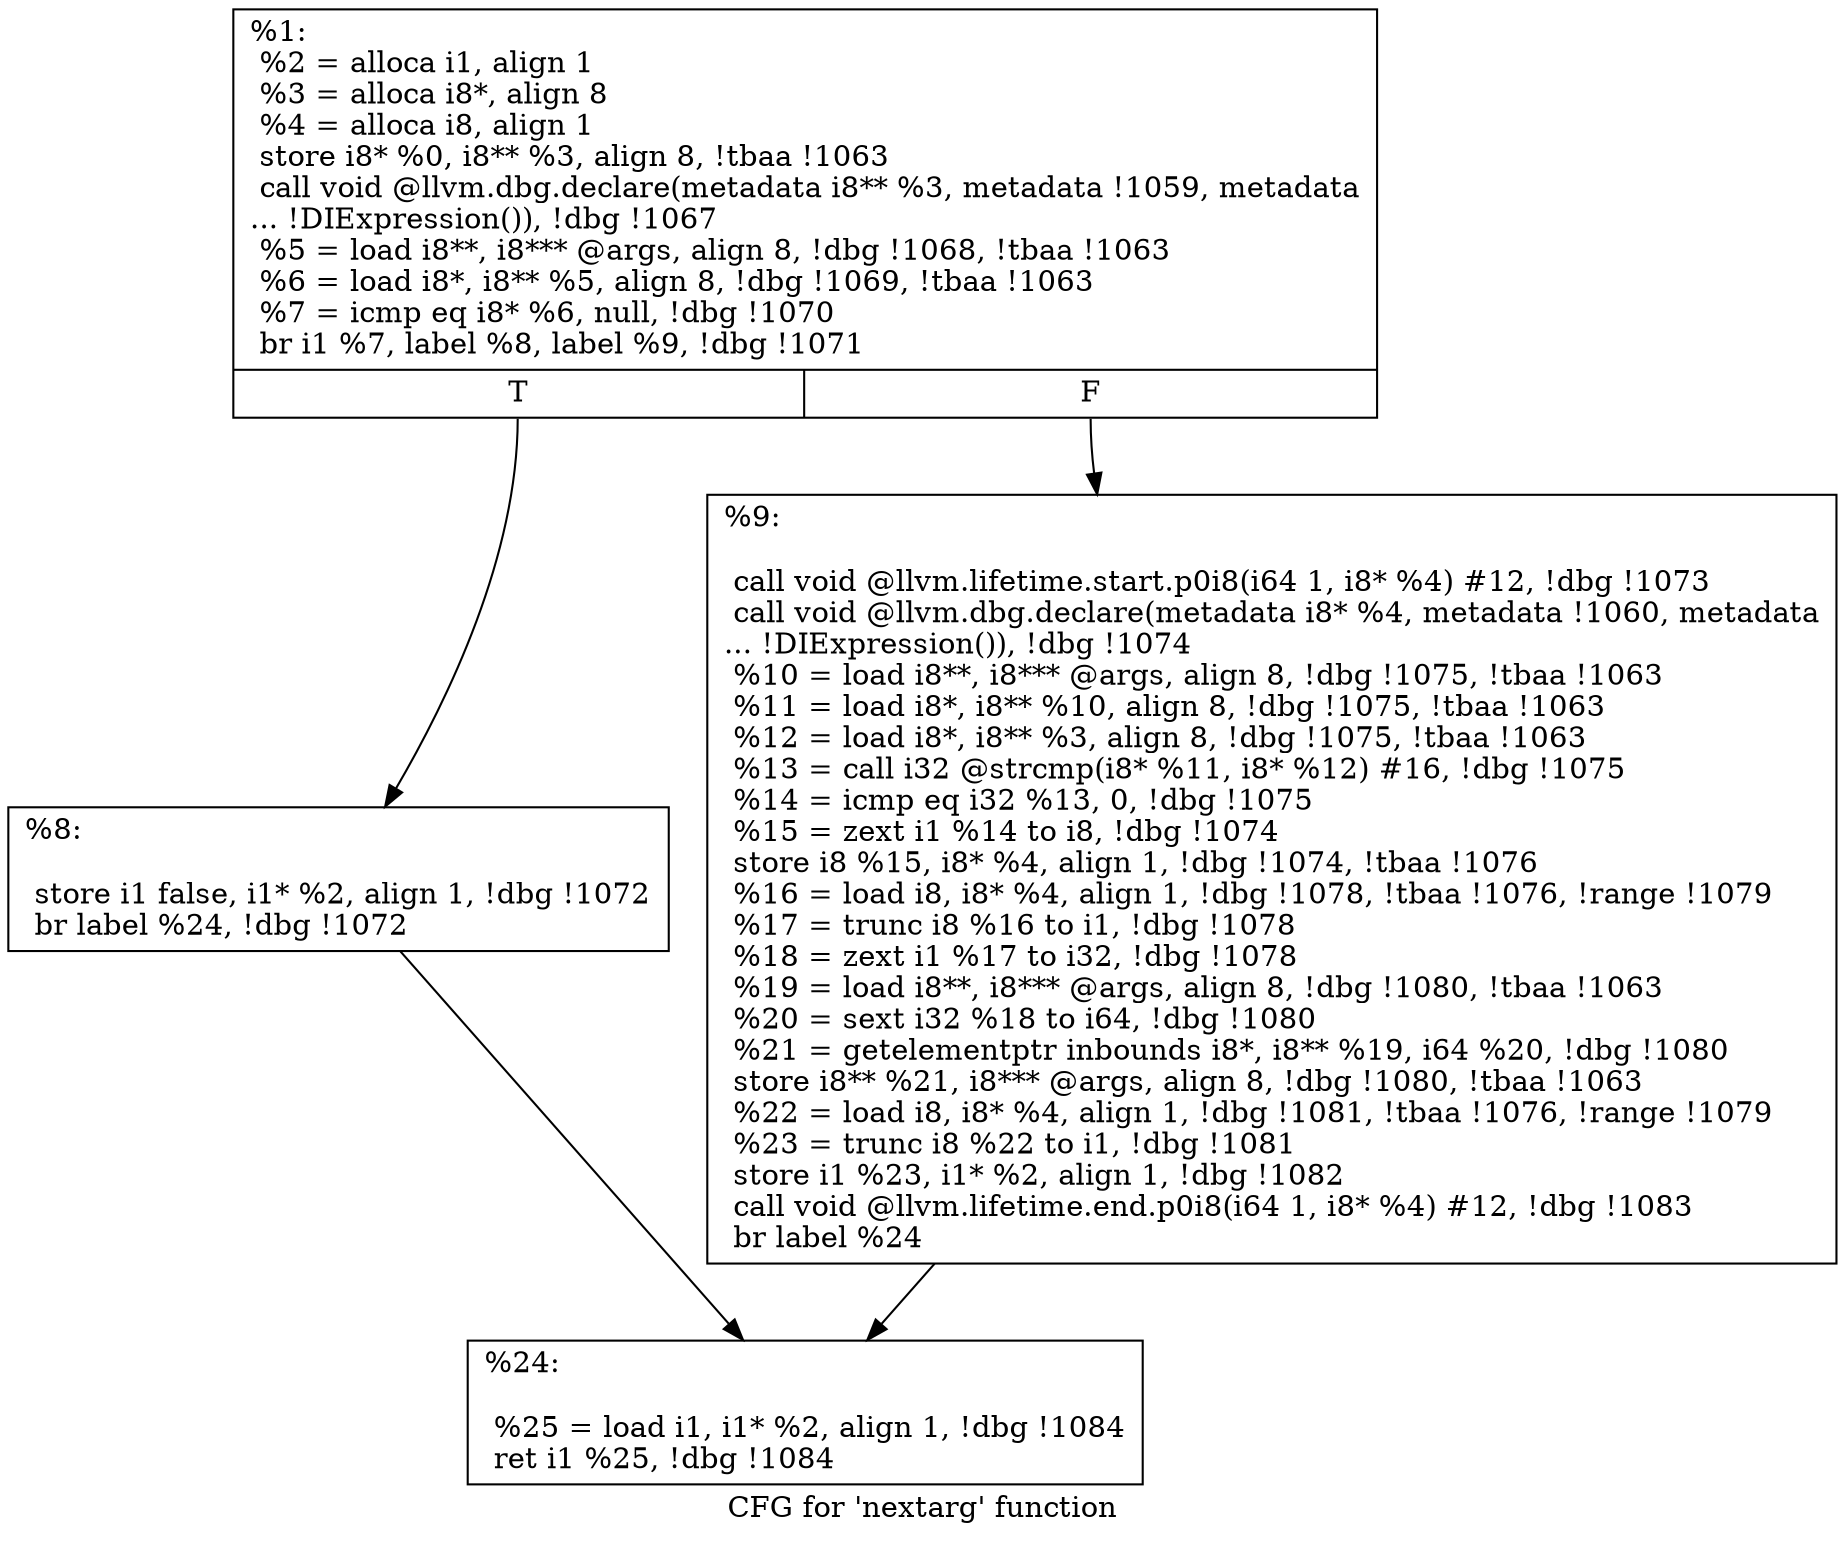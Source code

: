 digraph "CFG for 'nextarg' function" {
	label="CFG for 'nextarg' function";

	Node0x9114a0 [shape=record,label="{%1:\l  %2 = alloca i1, align 1\l  %3 = alloca i8*, align 8\l  %4 = alloca i8, align 1\l  store i8* %0, i8** %3, align 8, !tbaa !1063\l  call void @llvm.dbg.declare(metadata i8** %3, metadata !1059, metadata\l... !DIExpression()), !dbg !1067\l  %5 = load i8**, i8*** @args, align 8, !dbg !1068, !tbaa !1063\l  %6 = load i8*, i8** %5, align 8, !dbg !1069, !tbaa !1063\l  %7 = icmp eq i8* %6, null, !dbg !1070\l  br i1 %7, label %8, label %9, !dbg !1071\l|{<s0>T|<s1>F}}"];
	Node0x9114a0:s0 -> Node0x911550;
	Node0x9114a0:s1 -> Node0x9115a0;
	Node0x911550 [shape=record,label="{%8:\l\l  store i1 false, i1* %2, align 1, !dbg !1072\l  br label %24, !dbg !1072\l}"];
	Node0x911550 -> Node0x9115f0;
	Node0x9115a0 [shape=record,label="{%9:\l\l  call void @llvm.lifetime.start.p0i8(i64 1, i8* %4) #12, !dbg !1073\l  call void @llvm.dbg.declare(metadata i8* %4, metadata !1060, metadata\l... !DIExpression()), !dbg !1074\l  %10 = load i8**, i8*** @args, align 8, !dbg !1075, !tbaa !1063\l  %11 = load i8*, i8** %10, align 8, !dbg !1075, !tbaa !1063\l  %12 = load i8*, i8** %3, align 8, !dbg !1075, !tbaa !1063\l  %13 = call i32 @strcmp(i8* %11, i8* %12) #16, !dbg !1075\l  %14 = icmp eq i32 %13, 0, !dbg !1075\l  %15 = zext i1 %14 to i8, !dbg !1074\l  store i8 %15, i8* %4, align 1, !dbg !1074, !tbaa !1076\l  %16 = load i8, i8* %4, align 1, !dbg !1078, !tbaa !1076, !range !1079\l  %17 = trunc i8 %16 to i1, !dbg !1078\l  %18 = zext i1 %17 to i32, !dbg !1078\l  %19 = load i8**, i8*** @args, align 8, !dbg !1080, !tbaa !1063\l  %20 = sext i32 %18 to i64, !dbg !1080\l  %21 = getelementptr inbounds i8*, i8** %19, i64 %20, !dbg !1080\l  store i8** %21, i8*** @args, align 8, !dbg !1080, !tbaa !1063\l  %22 = load i8, i8* %4, align 1, !dbg !1081, !tbaa !1076, !range !1079\l  %23 = trunc i8 %22 to i1, !dbg !1081\l  store i1 %23, i1* %2, align 1, !dbg !1082\l  call void @llvm.lifetime.end.p0i8(i64 1, i8* %4) #12, !dbg !1083\l  br label %24\l}"];
	Node0x9115a0 -> Node0x9115f0;
	Node0x9115f0 [shape=record,label="{%24:\l\l  %25 = load i1, i1* %2, align 1, !dbg !1084\l  ret i1 %25, !dbg !1084\l}"];
}
